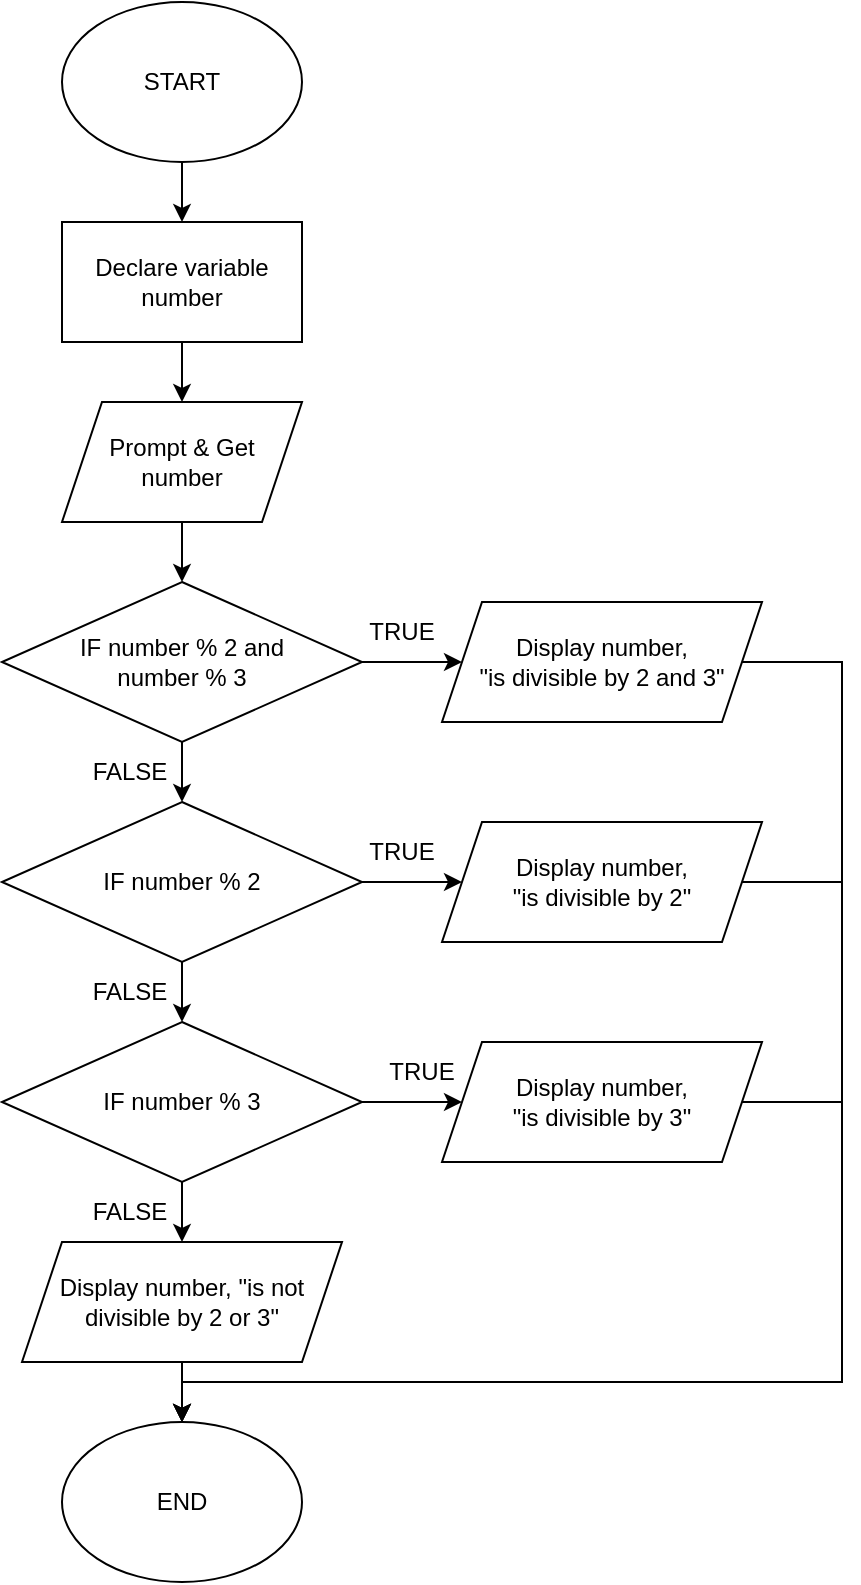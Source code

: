 <mxfile version="22.0.0" type="device">
  <diagram id="C5RBs43oDa-KdzZeNtuy" name="Page-1">
    <mxGraphModel dx="1290" dy="574" grid="1" gridSize="10" guides="1" tooltips="1" connect="1" arrows="1" fold="1" page="1" pageScale="1" pageWidth="827" pageHeight="1169" math="0" shadow="0">
      <root>
        <mxCell id="WIyWlLk6GJQsqaUBKTNV-0" />
        <mxCell id="WIyWlLk6GJQsqaUBKTNV-1" parent="WIyWlLk6GJQsqaUBKTNV-0" />
        <mxCell id="putyeH0gRW4I2eQ30BpN-2" value="" style="edgeStyle=orthogonalEdgeStyle;rounded=0;orthogonalLoop=1;jettySize=auto;html=1;" parent="WIyWlLk6GJQsqaUBKTNV-1" source="putyeH0gRW4I2eQ30BpN-0" target="putyeH0gRW4I2eQ30BpN-1" edge="1">
          <mxGeometry relative="1" as="geometry" />
        </mxCell>
        <mxCell id="putyeH0gRW4I2eQ30BpN-0" value="START" style="ellipse;whiteSpace=wrap;html=1;" parent="WIyWlLk6GJQsqaUBKTNV-1" vertex="1">
          <mxGeometry x="300" y="160" width="120" height="80" as="geometry" />
        </mxCell>
        <mxCell id="putyeH0gRW4I2eQ30BpN-4" value="" style="edgeStyle=orthogonalEdgeStyle;rounded=0;orthogonalLoop=1;jettySize=auto;html=1;" parent="WIyWlLk6GJQsqaUBKTNV-1" source="putyeH0gRW4I2eQ30BpN-1" target="putyeH0gRW4I2eQ30BpN-3" edge="1">
          <mxGeometry relative="1" as="geometry" />
        </mxCell>
        <mxCell id="putyeH0gRW4I2eQ30BpN-1" value="Declare variable number" style="whiteSpace=wrap;html=1;" parent="WIyWlLk6GJQsqaUBKTNV-1" vertex="1">
          <mxGeometry x="300" y="270" width="120" height="60" as="geometry" />
        </mxCell>
        <mxCell id="putyeH0gRW4I2eQ30BpN-6" value="" style="edgeStyle=orthogonalEdgeStyle;rounded=0;orthogonalLoop=1;jettySize=auto;html=1;" parent="WIyWlLk6GJQsqaUBKTNV-1" source="putyeH0gRW4I2eQ30BpN-3" target="putyeH0gRW4I2eQ30BpN-5" edge="1">
          <mxGeometry relative="1" as="geometry" />
        </mxCell>
        <mxCell id="putyeH0gRW4I2eQ30BpN-3" value="Prompt &amp;amp; Get&lt;br&gt;number" style="shape=parallelogram;perimeter=parallelogramPerimeter;whiteSpace=wrap;html=1;fixedSize=1;" parent="WIyWlLk6GJQsqaUBKTNV-1" vertex="1">
          <mxGeometry x="300" y="360" width="120" height="60" as="geometry" />
        </mxCell>
        <mxCell id="putyeH0gRW4I2eQ30BpN-8" value="" style="edgeStyle=orthogonalEdgeStyle;rounded=0;orthogonalLoop=1;jettySize=auto;html=1;" parent="WIyWlLk6GJQsqaUBKTNV-1" source="putyeH0gRW4I2eQ30BpN-5" target="putyeH0gRW4I2eQ30BpN-7" edge="1">
          <mxGeometry relative="1" as="geometry" />
        </mxCell>
        <mxCell id="putyeH0gRW4I2eQ30BpN-14" value="" style="edgeStyle=orthogonalEdgeStyle;rounded=0;orthogonalLoop=1;jettySize=auto;html=1;" parent="WIyWlLk6GJQsqaUBKTNV-1" source="putyeH0gRW4I2eQ30BpN-5" target="putyeH0gRW4I2eQ30BpN-13" edge="1">
          <mxGeometry relative="1" as="geometry" />
        </mxCell>
        <mxCell id="putyeH0gRW4I2eQ30BpN-5" value="IF&amp;nbsp;number % 2 and&lt;br&gt;number % 3" style="rhombus;whiteSpace=wrap;html=1;" parent="WIyWlLk6GJQsqaUBKTNV-1" vertex="1">
          <mxGeometry x="270" y="450" width="180" height="80" as="geometry" />
        </mxCell>
        <mxCell id="putyeH0gRW4I2eQ30BpN-10" value="" style="edgeStyle=orthogonalEdgeStyle;rounded=0;orthogonalLoop=1;jettySize=auto;html=1;" parent="WIyWlLk6GJQsqaUBKTNV-1" source="putyeH0gRW4I2eQ30BpN-7" target="putyeH0gRW4I2eQ30BpN-9" edge="1">
          <mxGeometry relative="1" as="geometry" />
        </mxCell>
        <mxCell id="putyeH0gRW4I2eQ30BpN-19" value="" style="edgeStyle=orthogonalEdgeStyle;rounded=0;orthogonalLoop=1;jettySize=auto;html=1;" parent="WIyWlLk6GJQsqaUBKTNV-1" source="putyeH0gRW4I2eQ30BpN-7" target="putyeH0gRW4I2eQ30BpN-18" edge="1">
          <mxGeometry relative="1" as="geometry" />
        </mxCell>
        <mxCell id="putyeH0gRW4I2eQ30BpN-7" value="IF&amp;nbsp;number % 2" style="rhombus;whiteSpace=wrap;html=1;" parent="WIyWlLk6GJQsqaUBKTNV-1" vertex="1">
          <mxGeometry x="270" y="560" width="180" height="80" as="geometry" />
        </mxCell>
        <mxCell id="putyeH0gRW4I2eQ30BpN-12" value="" style="edgeStyle=orthogonalEdgeStyle;rounded=0;orthogonalLoop=1;jettySize=auto;html=1;" parent="WIyWlLk6GJQsqaUBKTNV-1" source="putyeH0gRW4I2eQ30BpN-9" target="putyeH0gRW4I2eQ30BpN-11" edge="1">
          <mxGeometry relative="1" as="geometry" />
        </mxCell>
        <mxCell id="putyeH0gRW4I2eQ30BpN-21" value="" style="edgeStyle=orthogonalEdgeStyle;rounded=0;orthogonalLoop=1;jettySize=auto;html=1;" parent="WIyWlLk6GJQsqaUBKTNV-1" source="putyeH0gRW4I2eQ30BpN-9" target="putyeH0gRW4I2eQ30BpN-20" edge="1">
          <mxGeometry relative="1" as="geometry" />
        </mxCell>
        <mxCell id="putyeH0gRW4I2eQ30BpN-9" value="IF&amp;nbsp;number % 3" style="rhombus;whiteSpace=wrap;html=1;" parent="WIyWlLk6GJQsqaUBKTNV-1" vertex="1">
          <mxGeometry x="270" y="670" width="180" height="80" as="geometry" />
        </mxCell>
        <mxCell id="putyeH0gRW4I2eQ30BpN-16" value="" style="edgeStyle=orthogonalEdgeStyle;rounded=0;orthogonalLoop=1;jettySize=auto;html=1;entryX=0.5;entryY=0;entryDx=0;entryDy=0;" parent="WIyWlLk6GJQsqaUBKTNV-1" source="putyeH0gRW4I2eQ30BpN-11" target="putyeH0gRW4I2eQ30BpN-17" edge="1">
          <mxGeometry relative="1" as="geometry">
            <mxPoint x="360" y="910" as="targetPoint" />
          </mxGeometry>
        </mxCell>
        <mxCell id="putyeH0gRW4I2eQ30BpN-11" value="Display number, &quot;is not divisible by 2 or 3&quot;" style="shape=parallelogram;perimeter=parallelogramPerimeter;whiteSpace=wrap;html=1;fixedSize=1;" parent="WIyWlLk6GJQsqaUBKTNV-1" vertex="1">
          <mxGeometry x="280" y="780" width="160" height="60" as="geometry" />
        </mxCell>
        <mxCell id="putyeH0gRW4I2eQ30BpN-23" style="edgeStyle=orthogonalEdgeStyle;rounded=0;orthogonalLoop=1;jettySize=auto;html=1;exitX=1;exitY=0.5;exitDx=0;exitDy=0;entryX=0.5;entryY=0;entryDx=0;entryDy=0;" parent="WIyWlLk6GJQsqaUBKTNV-1" source="putyeH0gRW4I2eQ30BpN-13" target="putyeH0gRW4I2eQ30BpN-17" edge="1">
          <mxGeometry relative="1" as="geometry">
            <mxPoint x="720" y="890" as="targetPoint" />
            <Array as="points">
              <mxPoint x="690" y="490" />
              <mxPoint x="690" y="850" />
              <mxPoint x="360" y="850" />
            </Array>
          </mxGeometry>
        </mxCell>
        <mxCell id="putyeH0gRW4I2eQ30BpN-13" value="Display number,&lt;br&gt;&quot;is divisible by 2 and 3&quot;" style="shape=parallelogram;perimeter=parallelogramPerimeter;whiteSpace=wrap;html=1;fixedSize=1;" parent="WIyWlLk6GJQsqaUBKTNV-1" vertex="1">
          <mxGeometry x="490" y="460" width="160" height="60" as="geometry" />
        </mxCell>
        <mxCell id="putyeH0gRW4I2eQ30BpN-17" value="END" style="ellipse;whiteSpace=wrap;html=1;" parent="WIyWlLk6GJQsqaUBKTNV-1" vertex="1">
          <mxGeometry x="300" y="870" width="120" height="80" as="geometry" />
        </mxCell>
        <mxCell id="putyeH0gRW4I2eQ30BpN-25" style="edgeStyle=orthogonalEdgeStyle;rounded=0;orthogonalLoop=1;jettySize=auto;html=1;exitX=1;exitY=0.5;exitDx=0;exitDy=0;entryX=0.5;entryY=0;entryDx=0;entryDy=0;" parent="WIyWlLk6GJQsqaUBKTNV-1" source="putyeH0gRW4I2eQ30BpN-18" target="putyeH0gRW4I2eQ30BpN-17" edge="1">
          <mxGeometry relative="1" as="geometry">
            <mxPoint x="730" y="850" as="targetPoint" />
            <Array as="points">
              <mxPoint x="690" y="600" />
              <mxPoint x="690" y="850" />
              <mxPoint x="360" y="850" />
            </Array>
          </mxGeometry>
        </mxCell>
        <mxCell id="putyeH0gRW4I2eQ30BpN-18" value="Display number,&lt;br&gt;&quot;is divisible by 2&quot;" style="shape=parallelogram;perimeter=parallelogramPerimeter;whiteSpace=wrap;html=1;fixedSize=1;" parent="WIyWlLk6GJQsqaUBKTNV-1" vertex="1">
          <mxGeometry x="490" y="570" width="160" height="60" as="geometry" />
        </mxCell>
        <mxCell id="putyeH0gRW4I2eQ30BpN-26" style="edgeStyle=orthogonalEdgeStyle;rounded=0;orthogonalLoop=1;jettySize=auto;html=1;exitX=1;exitY=0.5;exitDx=0;exitDy=0;" parent="WIyWlLk6GJQsqaUBKTNV-1" source="putyeH0gRW4I2eQ30BpN-20" edge="1">
          <mxGeometry relative="1" as="geometry">
            <mxPoint x="360" y="870" as="targetPoint" />
            <Array as="points">
              <mxPoint x="690" y="710" />
              <mxPoint x="690" y="850" />
              <mxPoint x="360" y="850" />
            </Array>
          </mxGeometry>
        </mxCell>
        <mxCell id="putyeH0gRW4I2eQ30BpN-20" value="Display number,&lt;br&gt;&quot;is divisible by 3&quot;" style="shape=parallelogram;perimeter=parallelogramPerimeter;whiteSpace=wrap;html=1;fixedSize=1;" parent="WIyWlLk6GJQsqaUBKTNV-1" vertex="1">
          <mxGeometry x="490" y="680" width="160" height="60" as="geometry" />
        </mxCell>
        <mxCell id="ccHUqhwKA9BQNlnuPMzF-0" value="TRUE" style="text;strokeColor=none;align=center;fillColor=none;html=1;verticalAlign=middle;whiteSpace=wrap;rounded=0;" vertex="1" parent="WIyWlLk6GJQsqaUBKTNV-1">
          <mxGeometry x="440" y="460" width="60" height="30" as="geometry" />
        </mxCell>
        <mxCell id="ccHUqhwKA9BQNlnuPMzF-2" value="TRUE" style="text;strokeColor=none;align=center;fillColor=none;html=1;verticalAlign=middle;whiteSpace=wrap;rounded=0;" vertex="1" parent="WIyWlLk6GJQsqaUBKTNV-1">
          <mxGeometry x="440" y="570" width="60" height="30" as="geometry" />
        </mxCell>
        <mxCell id="ccHUqhwKA9BQNlnuPMzF-3" value="TRUE" style="text;strokeColor=none;align=center;fillColor=none;html=1;verticalAlign=middle;whiteSpace=wrap;rounded=0;" vertex="1" parent="WIyWlLk6GJQsqaUBKTNV-1">
          <mxGeometry x="450" y="680" width="60" height="30" as="geometry" />
        </mxCell>
        <mxCell id="ccHUqhwKA9BQNlnuPMzF-4" value="FALSE" style="text;strokeColor=none;align=center;fillColor=none;html=1;verticalAlign=middle;whiteSpace=wrap;rounded=0;" vertex="1" parent="WIyWlLk6GJQsqaUBKTNV-1">
          <mxGeometry x="304" y="530" width="60" height="30" as="geometry" />
        </mxCell>
        <mxCell id="ccHUqhwKA9BQNlnuPMzF-5" value="FALSE" style="text;strokeColor=none;align=center;fillColor=none;html=1;verticalAlign=middle;whiteSpace=wrap;rounded=0;" vertex="1" parent="WIyWlLk6GJQsqaUBKTNV-1">
          <mxGeometry x="304" y="640" width="60" height="30" as="geometry" />
        </mxCell>
        <mxCell id="ccHUqhwKA9BQNlnuPMzF-6" value="FALSE" style="text;strokeColor=none;align=center;fillColor=none;html=1;verticalAlign=middle;whiteSpace=wrap;rounded=0;" vertex="1" parent="WIyWlLk6GJQsqaUBKTNV-1">
          <mxGeometry x="304" y="750" width="60" height="30" as="geometry" />
        </mxCell>
      </root>
    </mxGraphModel>
  </diagram>
</mxfile>
